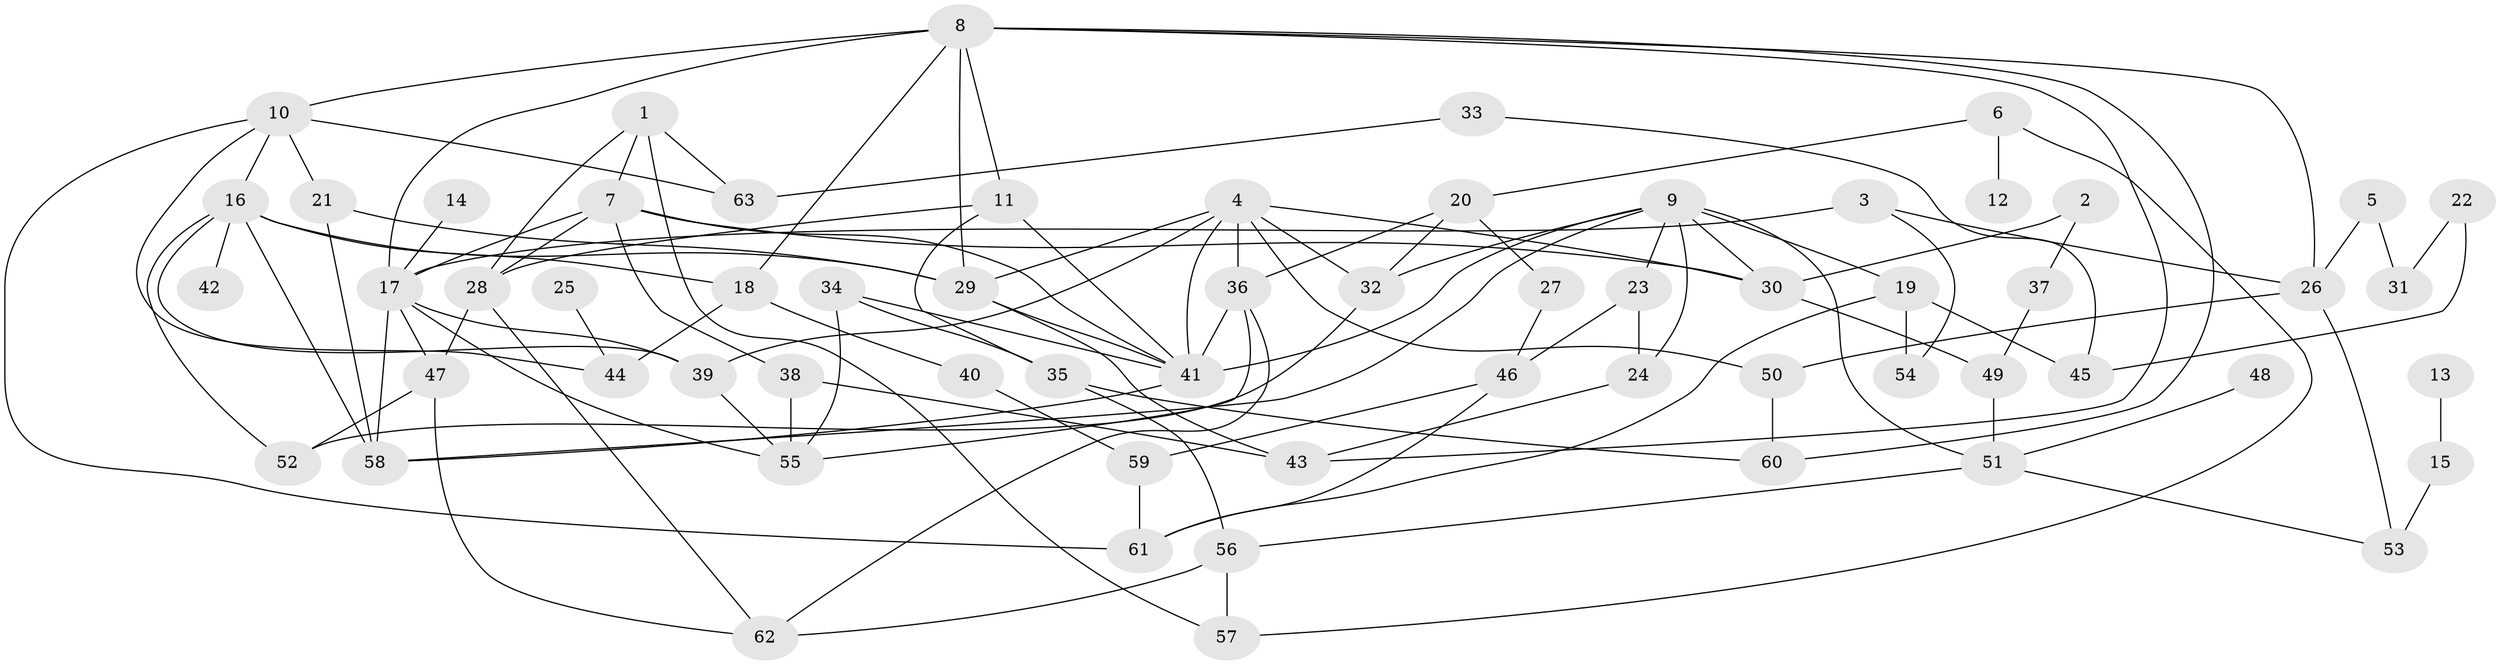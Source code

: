 // original degree distribution, {3: 0.192, 9: 0.008, 6: 0.064, 2: 0.344, 8: 0.008, 5: 0.056, 4: 0.152, 1: 0.176}
// Generated by graph-tools (version 1.1) at 2025/01/03/09/25 03:01:04]
// undirected, 63 vertices, 116 edges
graph export_dot {
graph [start="1"]
  node [color=gray90,style=filled];
  1;
  2;
  3;
  4;
  5;
  6;
  7;
  8;
  9;
  10;
  11;
  12;
  13;
  14;
  15;
  16;
  17;
  18;
  19;
  20;
  21;
  22;
  23;
  24;
  25;
  26;
  27;
  28;
  29;
  30;
  31;
  32;
  33;
  34;
  35;
  36;
  37;
  38;
  39;
  40;
  41;
  42;
  43;
  44;
  45;
  46;
  47;
  48;
  49;
  50;
  51;
  52;
  53;
  54;
  55;
  56;
  57;
  58;
  59;
  60;
  61;
  62;
  63;
  1 -- 7 [weight=1.0];
  1 -- 28 [weight=1.0];
  1 -- 57 [weight=1.0];
  1 -- 63 [weight=1.0];
  2 -- 30 [weight=1.0];
  2 -- 37 [weight=1.0];
  3 -- 17 [weight=1.0];
  3 -- 26 [weight=1.0];
  3 -- 54 [weight=1.0];
  4 -- 29 [weight=1.0];
  4 -- 30 [weight=1.0];
  4 -- 32 [weight=1.0];
  4 -- 36 [weight=1.0];
  4 -- 39 [weight=1.0];
  4 -- 41 [weight=1.0];
  4 -- 50 [weight=1.0];
  5 -- 26 [weight=1.0];
  5 -- 31 [weight=1.0];
  6 -- 12 [weight=1.0];
  6 -- 20 [weight=1.0];
  6 -- 57 [weight=1.0];
  7 -- 17 [weight=1.0];
  7 -- 28 [weight=1.0];
  7 -- 30 [weight=1.0];
  7 -- 38 [weight=1.0];
  7 -- 41 [weight=1.0];
  8 -- 10 [weight=1.0];
  8 -- 11 [weight=1.0];
  8 -- 17 [weight=1.0];
  8 -- 18 [weight=1.0];
  8 -- 26 [weight=1.0];
  8 -- 29 [weight=1.0];
  8 -- 43 [weight=1.0];
  8 -- 60 [weight=1.0];
  9 -- 19 [weight=1.0];
  9 -- 23 [weight=1.0];
  9 -- 24 [weight=1.0];
  9 -- 30 [weight=1.0];
  9 -- 32 [weight=1.0];
  9 -- 41 [weight=1.0];
  9 -- 51 [weight=1.0];
  9 -- 58 [weight=1.0];
  10 -- 16 [weight=1.0];
  10 -- 21 [weight=1.0];
  10 -- 44 [weight=1.0];
  10 -- 61 [weight=1.0];
  10 -- 63 [weight=1.0];
  11 -- 28 [weight=1.0];
  11 -- 35 [weight=1.0];
  11 -- 41 [weight=1.0];
  13 -- 15 [weight=1.0];
  14 -- 17 [weight=1.0];
  15 -- 53 [weight=1.0];
  16 -- 18 [weight=1.0];
  16 -- 29 [weight=1.0];
  16 -- 39 [weight=1.0];
  16 -- 42 [weight=1.0];
  16 -- 52 [weight=1.0];
  16 -- 58 [weight=1.0];
  17 -- 39 [weight=1.0];
  17 -- 47 [weight=1.0];
  17 -- 55 [weight=1.0];
  17 -- 58 [weight=1.0];
  18 -- 40 [weight=1.0];
  18 -- 44 [weight=1.0];
  19 -- 45 [weight=1.0];
  19 -- 54 [weight=1.0];
  19 -- 61 [weight=1.0];
  20 -- 27 [weight=1.0];
  20 -- 32 [weight=1.0];
  20 -- 36 [weight=1.0];
  21 -- 29 [weight=1.0];
  21 -- 58 [weight=1.0];
  22 -- 31 [weight=1.0];
  22 -- 45 [weight=1.0];
  23 -- 24 [weight=1.0];
  23 -- 46 [weight=1.0];
  24 -- 43 [weight=1.0];
  25 -- 44 [weight=1.0];
  26 -- 50 [weight=1.0];
  26 -- 53 [weight=1.0];
  27 -- 46 [weight=1.0];
  28 -- 47 [weight=1.0];
  28 -- 62 [weight=1.0];
  29 -- 41 [weight=1.0];
  29 -- 43 [weight=1.0];
  30 -- 49 [weight=1.0];
  32 -- 52 [weight=1.0];
  33 -- 45 [weight=1.0];
  33 -- 63 [weight=1.0];
  34 -- 35 [weight=1.0];
  34 -- 41 [weight=1.0];
  34 -- 55 [weight=1.0];
  35 -- 56 [weight=1.0];
  35 -- 60 [weight=1.0];
  36 -- 41 [weight=1.0];
  36 -- 55 [weight=1.0];
  36 -- 62 [weight=1.0];
  37 -- 49 [weight=1.0];
  38 -- 43 [weight=1.0];
  38 -- 55 [weight=1.0];
  39 -- 55 [weight=1.0];
  40 -- 59 [weight=1.0];
  41 -- 58 [weight=1.0];
  46 -- 59 [weight=1.0];
  46 -- 61 [weight=1.0];
  47 -- 52 [weight=1.0];
  47 -- 62 [weight=1.0];
  48 -- 51 [weight=1.0];
  49 -- 51 [weight=1.0];
  50 -- 60 [weight=1.0];
  51 -- 53 [weight=1.0];
  51 -- 56 [weight=1.0];
  56 -- 57 [weight=1.0];
  56 -- 62 [weight=1.0];
  59 -- 61 [weight=1.0];
}
